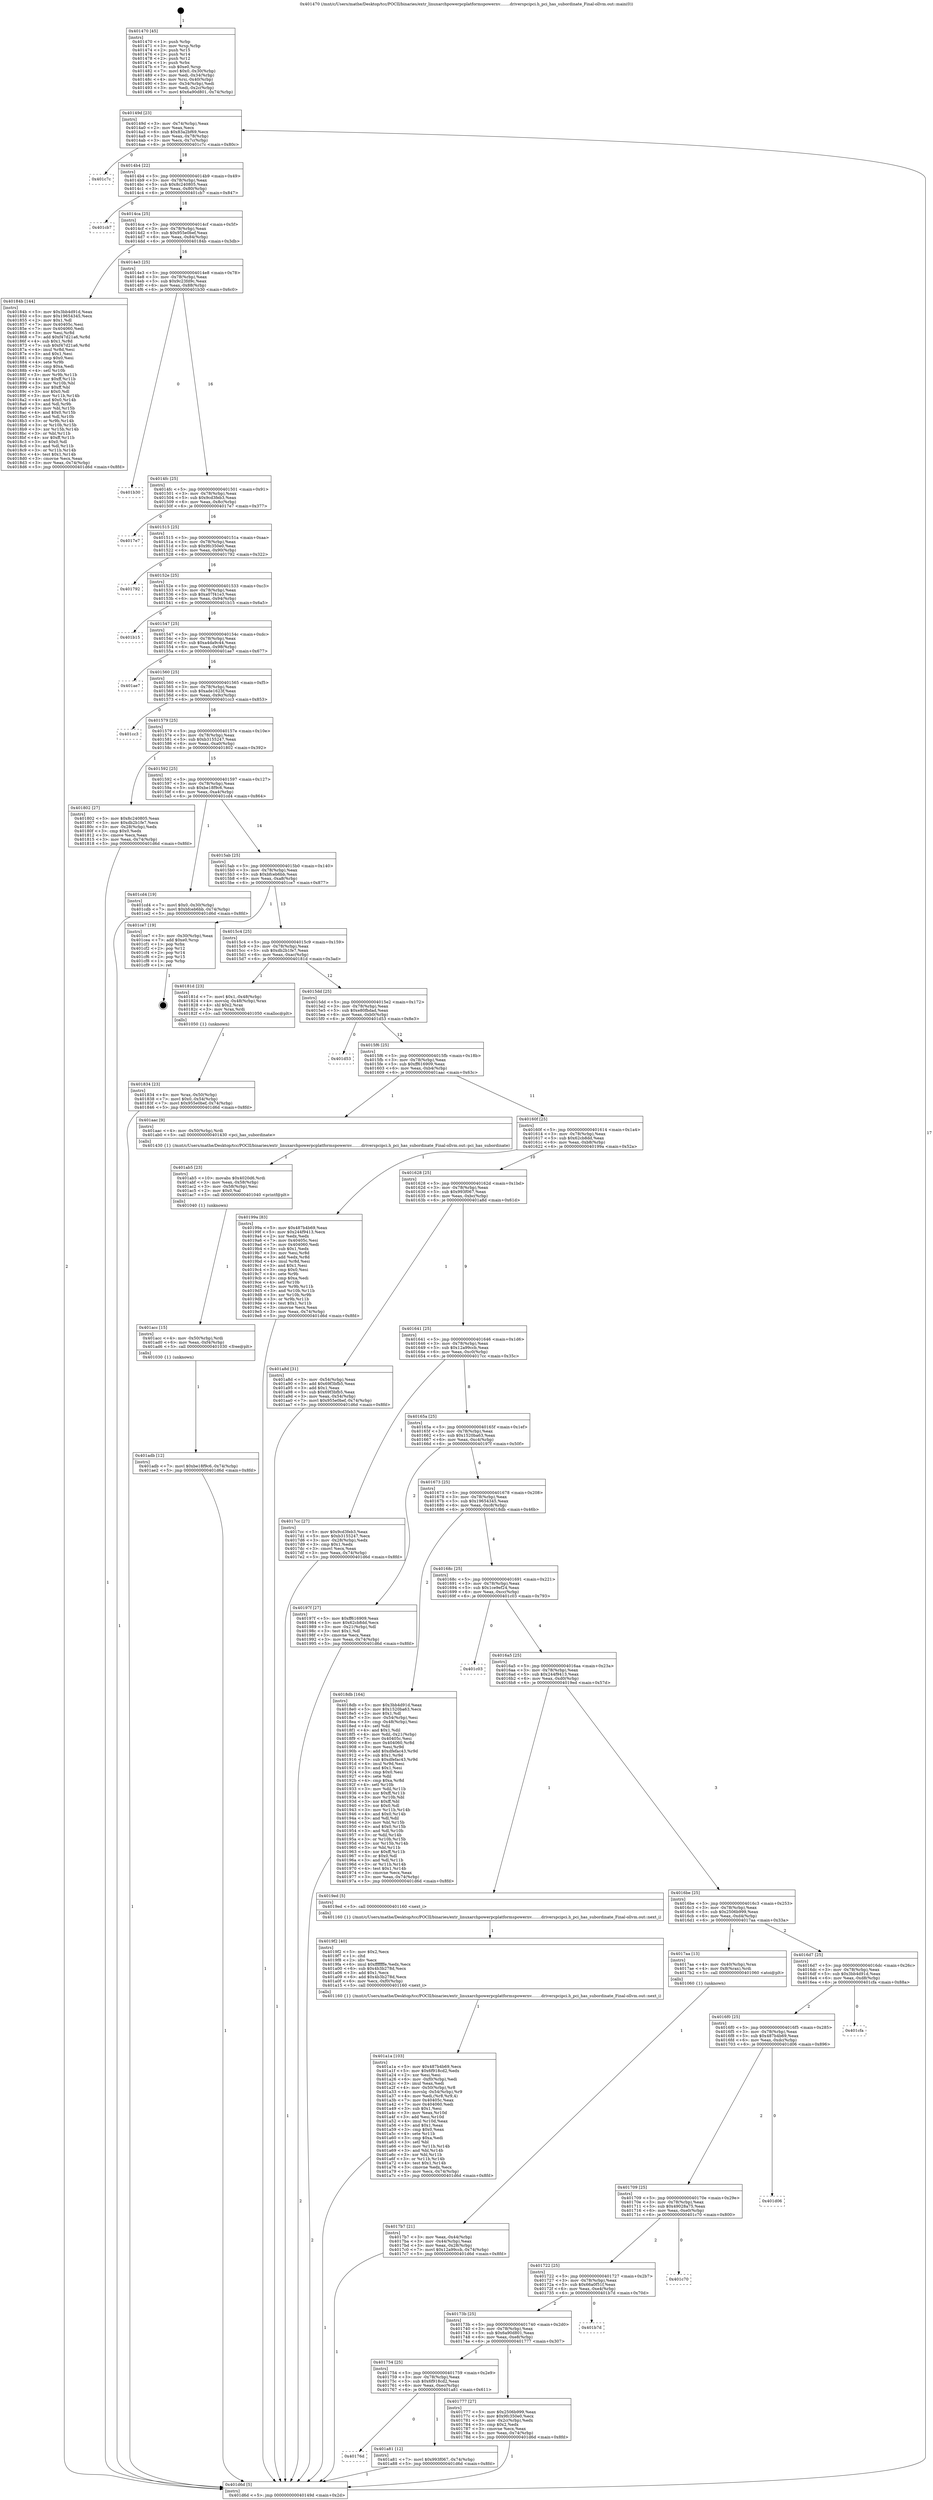 digraph "0x401470" {
  label = "0x401470 (/mnt/c/Users/mathe/Desktop/tcc/POCII/binaries/extr_linuxarchpowerpcplatformspowernv........driverspcipci.h_pci_has_subordinate_Final-ollvm.out::main(0))"
  labelloc = "t"
  node[shape=record]

  Entry [label="",width=0.3,height=0.3,shape=circle,fillcolor=black,style=filled]
  "0x40149d" [label="{
     0x40149d [23]\l
     | [instrs]\l
     &nbsp;&nbsp;0x40149d \<+3\>: mov -0x74(%rbp),%eax\l
     &nbsp;&nbsp;0x4014a0 \<+2\>: mov %eax,%ecx\l
     &nbsp;&nbsp;0x4014a2 \<+6\>: sub $0x83a2bf69,%ecx\l
     &nbsp;&nbsp;0x4014a8 \<+3\>: mov %eax,-0x78(%rbp)\l
     &nbsp;&nbsp;0x4014ab \<+3\>: mov %ecx,-0x7c(%rbp)\l
     &nbsp;&nbsp;0x4014ae \<+6\>: je 0000000000401c7c \<main+0x80c\>\l
  }"]
  "0x401c7c" [label="{
     0x401c7c\l
  }", style=dashed]
  "0x4014b4" [label="{
     0x4014b4 [22]\l
     | [instrs]\l
     &nbsp;&nbsp;0x4014b4 \<+5\>: jmp 00000000004014b9 \<main+0x49\>\l
     &nbsp;&nbsp;0x4014b9 \<+3\>: mov -0x78(%rbp),%eax\l
     &nbsp;&nbsp;0x4014bc \<+5\>: sub $0x8c240805,%eax\l
     &nbsp;&nbsp;0x4014c1 \<+3\>: mov %eax,-0x80(%rbp)\l
     &nbsp;&nbsp;0x4014c4 \<+6\>: je 0000000000401cb7 \<main+0x847\>\l
  }"]
  Exit [label="",width=0.3,height=0.3,shape=circle,fillcolor=black,style=filled,peripheries=2]
  "0x401cb7" [label="{
     0x401cb7\l
  }", style=dashed]
  "0x4014ca" [label="{
     0x4014ca [25]\l
     | [instrs]\l
     &nbsp;&nbsp;0x4014ca \<+5\>: jmp 00000000004014cf \<main+0x5f\>\l
     &nbsp;&nbsp;0x4014cf \<+3\>: mov -0x78(%rbp),%eax\l
     &nbsp;&nbsp;0x4014d2 \<+5\>: sub $0x955e0bef,%eax\l
     &nbsp;&nbsp;0x4014d7 \<+6\>: mov %eax,-0x84(%rbp)\l
     &nbsp;&nbsp;0x4014dd \<+6\>: je 000000000040184b \<main+0x3db\>\l
  }"]
  "0x401adb" [label="{
     0x401adb [12]\l
     | [instrs]\l
     &nbsp;&nbsp;0x401adb \<+7\>: movl $0xbe18f9c6,-0x74(%rbp)\l
     &nbsp;&nbsp;0x401ae2 \<+5\>: jmp 0000000000401d6d \<main+0x8fd\>\l
  }"]
  "0x40184b" [label="{
     0x40184b [144]\l
     | [instrs]\l
     &nbsp;&nbsp;0x40184b \<+5\>: mov $0x3bb4d91d,%eax\l
     &nbsp;&nbsp;0x401850 \<+5\>: mov $0x19654345,%ecx\l
     &nbsp;&nbsp;0x401855 \<+2\>: mov $0x1,%dl\l
     &nbsp;&nbsp;0x401857 \<+7\>: mov 0x40405c,%esi\l
     &nbsp;&nbsp;0x40185e \<+7\>: mov 0x404060,%edi\l
     &nbsp;&nbsp;0x401865 \<+3\>: mov %esi,%r8d\l
     &nbsp;&nbsp;0x401868 \<+7\>: add $0xf47d21a6,%r8d\l
     &nbsp;&nbsp;0x40186f \<+4\>: sub $0x1,%r8d\l
     &nbsp;&nbsp;0x401873 \<+7\>: sub $0xf47d21a6,%r8d\l
     &nbsp;&nbsp;0x40187a \<+4\>: imul %r8d,%esi\l
     &nbsp;&nbsp;0x40187e \<+3\>: and $0x1,%esi\l
     &nbsp;&nbsp;0x401881 \<+3\>: cmp $0x0,%esi\l
     &nbsp;&nbsp;0x401884 \<+4\>: sete %r9b\l
     &nbsp;&nbsp;0x401888 \<+3\>: cmp $0xa,%edi\l
     &nbsp;&nbsp;0x40188b \<+4\>: setl %r10b\l
     &nbsp;&nbsp;0x40188f \<+3\>: mov %r9b,%r11b\l
     &nbsp;&nbsp;0x401892 \<+4\>: xor $0xff,%r11b\l
     &nbsp;&nbsp;0x401896 \<+3\>: mov %r10b,%bl\l
     &nbsp;&nbsp;0x401899 \<+3\>: xor $0xff,%bl\l
     &nbsp;&nbsp;0x40189c \<+3\>: xor $0x0,%dl\l
     &nbsp;&nbsp;0x40189f \<+3\>: mov %r11b,%r14b\l
     &nbsp;&nbsp;0x4018a2 \<+4\>: and $0x0,%r14b\l
     &nbsp;&nbsp;0x4018a6 \<+3\>: and %dl,%r9b\l
     &nbsp;&nbsp;0x4018a9 \<+3\>: mov %bl,%r15b\l
     &nbsp;&nbsp;0x4018ac \<+4\>: and $0x0,%r15b\l
     &nbsp;&nbsp;0x4018b0 \<+3\>: and %dl,%r10b\l
     &nbsp;&nbsp;0x4018b3 \<+3\>: or %r9b,%r14b\l
     &nbsp;&nbsp;0x4018b6 \<+3\>: or %r10b,%r15b\l
     &nbsp;&nbsp;0x4018b9 \<+3\>: xor %r15b,%r14b\l
     &nbsp;&nbsp;0x4018bc \<+3\>: or %bl,%r11b\l
     &nbsp;&nbsp;0x4018bf \<+4\>: xor $0xff,%r11b\l
     &nbsp;&nbsp;0x4018c3 \<+3\>: or $0x0,%dl\l
     &nbsp;&nbsp;0x4018c6 \<+3\>: and %dl,%r11b\l
     &nbsp;&nbsp;0x4018c9 \<+3\>: or %r11b,%r14b\l
     &nbsp;&nbsp;0x4018cc \<+4\>: test $0x1,%r14b\l
     &nbsp;&nbsp;0x4018d0 \<+3\>: cmovne %ecx,%eax\l
     &nbsp;&nbsp;0x4018d3 \<+3\>: mov %eax,-0x74(%rbp)\l
     &nbsp;&nbsp;0x4018d6 \<+5\>: jmp 0000000000401d6d \<main+0x8fd\>\l
  }"]
  "0x4014e3" [label="{
     0x4014e3 [25]\l
     | [instrs]\l
     &nbsp;&nbsp;0x4014e3 \<+5\>: jmp 00000000004014e8 \<main+0x78\>\l
     &nbsp;&nbsp;0x4014e8 \<+3\>: mov -0x78(%rbp),%eax\l
     &nbsp;&nbsp;0x4014eb \<+5\>: sub $0x9c23fd9c,%eax\l
     &nbsp;&nbsp;0x4014f0 \<+6\>: mov %eax,-0x88(%rbp)\l
     &nbsp;&nbsp;0x4014f6 \<+6\>: je 0000000000401b30 \<main+0x6c0\>\l
  }"]
  "0x401acc" [label="{
     0x401acc [15]\l
     | [instrs]\l
     &nbsp;&nbsp;0x401acc \<+4\>: mov -0x50(%rbp),%rdi\l
     &nbsp;&nbsp;0x401ad0 \<+6\>: mov %eax,-0xf4(%rbp)\l
     &nbsp;&nbsp;0x401ad6 \<+5\>: call 0000000000401030 \<free@plt\>\l
     | [calls]\l
     &nbsp;&nbsp;0x401030 \{1\} (unknown)\l
  }"]
  "0x401b30" [label="{
     0x401b30\l
  }", style=dashed]
  "0x4014fc" [label="{
     0x4014fc [25]\l
     | [instrs]\l
     &nbsp;&nbsp;0x4014fc \<+5\>: jmp 0000000000401501 \<main+0x91\>\l
     &nbsp;&nbsp;0x401501 \<+3\>: mov -0x78(%rbp),%eax\l
     &nbsp;&nbsp;0x401504 \<+5\>: sub $0x9cd3feb3,%eax\l
     &nbsp;&nbsp;0x401509 \<+6\>: mov %eax,-0x8c(%rbp)\l
     &nbsp;&nbsp;0x40150f \<+6\>: je 00000000004017e7 \<main+0x377\>\l
  }"]
  "0x401ab5" [label="{
     0x401ab5 [23]\l
     | [instrs]\l
     &nbsp;&nbsp;0x401ab5 \<+10\>: movabs $0x4020d6,%rdi\l
     &nbsp;&nbsp;0x401abf \<+3\>: mov %eax,-0x58(%rbp)\l
     &nbsp;&nbsp;0x401ac2 \<+3\>: mov -0x58(%rbp),%esi\l
     &nbsp;&nbsp;0x401ac5 \<+2\>: mov $0x0,%al\l
     &nbsp;&nbsp;0x401ac7 \<+5\>: call 0000000000401040 \<printf@plt\>\l
     | [calls]\l
     &nbsp;&nbsp;0x401040 \{1\} (unknown)\l
  }"]
  "0x4017e7" [label="{
     0x4017e7\l
  }", style=dashed]
  "0x401515" [label="{
     0x401515 [25]\l
     | [instrs]\l
     &nbsp;&nbsp;0x401515 \<+5\>: jmp 000000000040151a \<main+0xaa\>\l
     &nbsp;&nbsp;0x40151a \<+3\>: mov -0x78(%rbp),%eax\l
     &nbsp;&nbsp;0x40151d \<+5\>: sub $0x9fc350e0,%eax\l
     &nbsp;&nbsp;0x401522 \<+6\>: mov %eax,-0x90(%rbp)\l
     &nbsp;&nbsp;0x401528 \<+6\>: je 0000000000401792 \<main+0x322\>\l
  }"]
  "0x40176d" [label="{
     0x40176d\l
  }", style=dashed]
  "0x401792" [label="{
     0x401792\l
  }", style=dashed]
  "0x40152e" [label="{
     0x40152e [25]\l
     | [instrs]\l
     &nbsp;&nbsp;0x40152e \<+5\>: jmp 0000000000401533 \<main+0xc3\>\l
     &nbsp;&nbsp;0x401533 \<+3\>: mov -0x78(%rbp),%eax\l
     &nbsp;&nbsp;0x401536 \<+5\>: sub $0xa07f41e3,%eax\l
     &nbsp;&nbsp;0x40153b \<+6\>: mov %eax,-0x94(%rbp)\l
     &nbsp;&nbsp;0x401541 \<+6\>: je 0000000000401b15 \<main+0x6a5\>\l
  }"]
  "0x401a81" [label="{
     0x401a81 [12]\l
     | [instrs]\l
     &nbsp;&nbsp;0x401a81 \<+7\>: movl $0x993f067,-0x74(%rbp)\l
     &nbsp;&nbsp;0x401a88 \<+5\>: jmp 0000000000401d6d \<main+0x8fd\>\l
  }"]
  "0x401b15" [label="{
     0x401b15\l
  }", style=dashed]
  "0x401547" [label="{
     0x401547 [25]\l
     | [instrs]\l
     &nbsp;&nbsp;0x401547 \<+5\>: jmp 000000000040154c \<main+0xdc\>\l
     &nbsp;&nbsp;0x40154c \<+3\>: mov -0x78(%rbp),%eax\l
     &nbsp;&nbsp;0x40154f \<+5\>: sub $0xa4da9c44,%eax\l
     &nbsp;&nbsp;0x401554 \<+6\>: mov %eax,-0x98(%rbp)\l
     &nbsp;&nbsp;0x40155a \<+6\>: je 0000000000401ae7 \<main+0x677\>\l
  }"]
  "0x401a1a" [label="{
     0x401a1a [103]\l
     | [instrs]\l
     &nbsp;&nbsp;0x401a1a \<+5\>: mov $0x487b4b69,%ecx\l
     &nbsp;&nbsp;0x401a1f \<+5\>: mov $0x6f918cd2,%edx\l
     &nbsp;&nbsp;0x401a24 \<+2\>: xor %esi,%esi\l
     &nbsp;&nbsp;0x401a26 \<+6\>: mov -0xf0(%rbp),%edi\l
     &nbsp;&nbsp;0x401a2c \<+3\>: imul %eax,%edi\l
     &nbsp;&nbsp;0x401a2f \<+4\>: mov -0x50(%rbp),%r8\l
     &nbsp;&nbsp;0x401a33 \<+4\>: movslq -0x54(%rbp),%r9\l
     &nbsp;&nbsp;0x401a37 \<+4\>: mov %edi,(%r8,%r9,4)\l
     &nbsp;&nbsp;0x401a3b \<+7\>: mov 0x40405c,%eax\l
     &nbsp;&nbsp;0x401a42 \<+7\>: mov 0x404060,%edi\l
     &nbsp;&nbsp;0x401a49 \<+3\>: sub $0x1,%esi\l
     &nbsp;&nbsp;0x401a4c \<+3\>: mov %eax,%r10d\l
     &nbsp;&nbsp;0x401a4f \<+3\>: add %esi,%r10d\l
     &nbsp;&nbsp;0x401a52 \<+4\>: imul %r10d,%eax\l
     &nbsp;&nbsp;0x401a56 \<+3\>: and $0x1,%eax\l
     &nbsp;&nbsp;0x401a59 \<+3\>: cmp $0x0,%eax\l
     &nbsp;&nbsp;0x401a5c \<+4\>: sete %r11b\l
     &nbsp;&nbsp;0x401a60 \<+3\>: cmp $0xa,%edi\l
     &nbsp;&nbsp;0x401a63 \<+3\>: setl %bl\l
     &nbsp;&nbsp;0x401a66 \<+3\>: mov %r11b,%r14b\l
     &nbsp;&nbsp;0x401a69 \<+3\>: and %bl,%r14b\l
     &nbsp;&nbsp;0x401a6c \<+3\>: xor %bl,%r11b\l
     &nbsp;&nbsp;0x401a6f \<+3\>: or %r11b,%r14b\l
     &nbsp;&nbsp;0x401a72 \<+4\>: test $0x1,%r14b\l
     &nbsp;&nbsp;0x401a76 \<+3\>: cmovne %edx,%ecx\l
     &nbsp;&nbsp;0x401a79 \<+3\>: mov %ecx,-0x74(%rbp)\l
     &nbsp;&nbsp;0x401a7c \<+5\>: jmp 0000000000401d6d \<main+0x8fd\>\l
  }"]
  "0x401ae7" [label="{
     0x401ae7\l
  }", style=dashed]
  "0x401560" [label="{
     0x401560 [25]\l
     | [instrs]\l
     &nbsp;&nbsp;0x401560 \<+5\>: jmp 0000000000401565 \<main+0xf5\>\l
     &nbsp;&nbsp;0x401565 \<+3\>: mov -0x78(%rbp),%eax\l
     &nbsp;&nbsp;0x401568 \<+5\>: sub $0xade1623f,%eax\l
     &nbsp;&nbsp;0x40156d \<+6\>: mov %eax,-0x9c(%rbp)\l
     &nbsp;&nbsp;0x401573 \<+6\>: je 0000000000401cc3 \<main+0x853\>\l
  }"]
  "0x4019f2" [label="{
     0x4019f2 [40]\l
     | [instrs]\l
     &nbsp;&nbsp;0x4019f2 \<+5\>: mov $0x2,%ecx\l
     &nbsp;&nbsp;0x4019f7 \<+1\>: cltd\l
     &nbsp;&nbsp;0x4019f8 \<+2\>: idiv %ecx\l
     &nbsp;&nbsp;0x4019fa \<+6\>: imul $0xfffffffe,%edx,%ecx\l
     &nbsp;&nbsp;0x401a00 \<+6\>: sub $0x4b3b278d,%ecx\l
     &nbsp;&nbsp;0x401a06 \<+3\>: add $0x1,%ecx\l
     &nbsp;&nbsp;0x401a09 \<+6\>: add $0x4b3b278d,%ecx\l
     &nbsp;&nbsp;0x401a0f \<+6\>: mov %ecx,-0xf0(%rbp)\l
     &nbsp;&nbsp;0x401a15 \<+5\>: call 0000000000401160 \<next_i\>\l
     | [calls]\l
     &nbsp;&nbsp;0x401160 \{1\} (/mnt/c/Users/mathe/Desktop/tcc/POCII/binaries/extr_linuxarchpowerpcplatformspowernv........driverspcipci.h_pci_has_subordinate_Final-ollvm.out::next_i)\l
  }"]
  "0x401cc3" [label="{
     0x401cc3\l
  }", style=dashed]
  "0x401579" [label="{
     0x401579 [25]\l
     | [instrs]\l
     &nbsp;&nbsp;0x401579 \<+5\>: jmp 000000000040157e \<main+0x10e\>\l
     &nbsp;&nbsp;0x40157e \<+3\>: mov -0x78(%rbp),%eax\l
     &nbsp;&nbsp;0x401581 \<+5\>: sub $0xb3155247,%eax\l
     &nbsp;&nbsp;0x401586 \<+6\>: mov %eax,-0xa0(%rbp)\l
     &nbsp;&nbsp;0x40158c \<+6\>: je 0000000000401802 \<main+0x392\>\l
  }"]
  "0x401834" [label="{
     0x401834 [23]\l
     | [instrs]\l
     &nbsp;&nbsp;0x401834 \<+4\>: mov %rax,-0x50(%rbp)\l
     &nbsp;&nbsp;0x401838 \<+7\>: movl $0x0,-0x54(%rbp)\l
     &nbsp;&nbsp;0x40183f \<+7\>: movl $0x955e0bef,-0x74(%rbp)\l
     &nbsp;&nbsp;0x401846 \<+5\>: jmp 0000000000401d6d \<main+0x8fd\>\l
  }"]
  "0x401802" [label="{
     0x401802 [27]\l
     | [instrs]\l
     &nbsp;&nbsp;0x401802 \<+5\>: mov $0x8c240805,%eax\l
     &nbsp;&nbsp;0x401807 \<+5\>: mov $0xdb2b1fe7,%ecx\l
     &nbsp;&nbsp;0x40180c \<+3\>: mov -0x28(%rbp),%edx\l
     &nbsp;&nbsp;0x40180f \<+3\>: cmp $0x0,%edx\l
     &nbsp;&nbsp;0x401812 \<+3\>: cmove %ecx,%eax\l
     &nbsp;&nbsp;0x401815 \<+3\>: mov %eax,-0x74(%rbp)\l
     &nbsp;&nbsp;0x401818 \<+5\>: jmp 0000000000401d6d \<main+0x8fd\>\l
  }"]
  "0x401592" [label="{
     0x401592 [25]\l
     | [instrs]\l
     &nbsp;&nbsp;0x401592 \<+5\>: jmp 0000000000401597 \<main+0x127\>\l
     &nbsp;&nbsp;0x401597 \<+3\>: mov -0x78(%rbp),%eax\l
     &nbsp;&nbsp;0x40159a \<+5\>: sub $0xbe18f9c6,%eax\l
     &nbsp;&nbsp;0x40159f \<+6\>: mov %eax,-0xa4(%rbp)\l
     &nbsp;&nbsp;0x4015a5 \<+6\>: je 0000000000401cd4 \<main+0x864\>\l
  }"]
  "0x4017b7" [label="{
     0x4017b7 [21]\l
     | [instrs]\l
     &nbsp;&nbsp;0x4017b7 \<+3\>: mov %eax,-0x44(%rbp)\l
     &nbsp;&nbsp;0x4017ba \<+3\>: mov -0x44(%rbp),%eax\l
     &nbsp;&nbsp;0x4017bd \<+3\>: mov %eax,-0x28(%rbp)\l
     &nbsp;&nbsp;0x4017c0 \<+7\>: movl $0x12a99ccb,-0x74(%rbp)\l
     &nbsp;&nbsp;0x4017c7 \<+5\>: jmp 0000000000401d6d \<main+0x8fd\>\l
  }"]
  "0x401cd4" [label="{
     0x401cd4 [19]\l
     | [instrs]\l
     &nbsp;&nbsp;0x401cd4 \<+7\>: movl $0x0,-0x30(%rbp)\l
     &nbsp;&nbsp;0x401cdb \<+7\>: movl $0xbfceb6bb,-0x74(%rbp)\l
     &nbsp;&nbsp;0x401ce2 \<+5\>: jmp 0000000000401d6d \<main+0x8fd\>\l
  }"]
  "0x4015ab" [label="{
     0x4015ab [25]\l
     | [instrs]\l
     &nbsp;&nbsp;0x4015ab \<+5\>: jmp 00000000004015b0 \<main+0x140\>\l
     &nbsp;&nbsp;0x4015b0 \<+3\>: mov -0x78(%rbp),%eax\l
     &nbsp;&nbsp;0x4015b3 \<+5\>: sub $0xbfceb6bb,%eax\l
     &nbsp;&nbsp;0x4015b8 \<+6\>: mov %eax,-0xa8(%rbp)\l
     &nbsp;&nbsp;0x4015be \<+6\>: je 0000000000401ce7 \<main+0x877\>\l
  }"]
  "0x401470" [label="{
     0x401470 [45]\l
     | [instrs]\l
     &nbsp;&nbsp;0x401470 \<+1\>: push %rbp\l
     &nbsp;&nbsp;0x401471 \<+3\>: mov %rsp,%rbp\l
     &nbsp;&nbsp;0x401474 \<+2\>: push %r15\l
     &nbsp;&nbsp;0x401476 \<+2\>: push %r14\l
     &nbsp;&nbsp;0x401478 \<+2\>: push %r12\l
     &nbsp;&nbsp;0x40147a \<+1\>: push %rbx\l
     &nbsp;&nbsp;0x40147b \<+7\>: sub $0xe0,%rsp\l
     &nbsp;&nbsp;0x401482 \<+7\>: movl $0x0,-0x30(%rbp)\l
     &nbsp;&nbsp;0x401489 \<+3\>: mov %edi,-0x34(%rbp)\l
     &nbsp;&nbsp;0x40148c \<+4\>: mov %rsi,-0x40(%rbp)\l
     &nbsp;&nbsp;0x401490 \<+3\>: mov -0x34(%rbp),%edi\l
     &nbsp;&nbsp;0x401493 \<+3\>: mov %edi,-0x2c(%rbp)\l
     &nbsp;&nbsp;0x401496 \<+7\>: movl $0x6a90d801,-0x74(%rbp)\l
  }"]
  "0x401ce7" [label="{
     0x401ce7 [19]\l
     | [instrs]\l
     &nbsp;&nbsp;0x401ce7 \<+3\>: mov -0x30(%rbp),%eax\l
     &nbsp;&nbsp;0x401cea \<+7\>: add $0xe0,%rsp\l
     &nbsp;&nbsp;0x401cf1 \<+1\>: pop %rbx\l
     &nbsp;&nbsp;0x401cf2 \<+2\>: pop %r12\l
     &nbsp;&nbsp;0x401cf4 \<+2\>: pop %r14\l
     &nbsp;&nbsp;0x401cf6 \<+2\>: pop %r15\l
     &nbsp;&nbsp;0x401cf8 \<+1\>: pop %rbp\l
     &nbsp;&nbsp;0x401cf9 \<+1\>: ret\l
  }"]
  "0x4015c4" [label="{
     0x4015c4 [25]\l
     | [instrs]\l
     &nbsp;&nbsp;0x4015c4 \<+5\>: jmp 00000000004015c9 \<main+0x159\>\l
     &nbsp;&nbsp;0x4015c9 \<+3\>: mov -0x78(%rbp),%eax\l
     &nbsp;&nbsp;0x4015cc \<+5\>: sub $0xdb2b1fe7,%eax\l
     &nbsp;&nbsp;0x4015d1 \<+6\>: mov %eax,-0xac(%rbp)\l
     &nbsp;&nbsp;0x4015d7 \<+6\>: je 000000000040181d \<main+0x3ad\>\l
  }"]
  "0x401d6d" [label="{
     0x401d6d [5]\l
     | [instrs]\l
     &nbsp;&nbsp;0x401d6d \<+5\>: jmp 000000000040149d \<main+0x2d\>\l
  }"]
  "0x40181d" [label="{
     0x40181d [23]\l
     | [instrs]\l
     &nbsp;&nbsp;0x40181d \<+7\>: movl $0x1,-0x48(%rbp)\l
     &nbsp;&nbsp;0x401824 \<+4\>: movslq -0x48(%rbp),%rax\l
     &nbsp;&nbsp;0x401828 \<+4\>: shl $0x2,%rax\l
     &nbsp;&nbsp;0x40182c \<+3\>: mov %rax,%rdi\l
     &nbsp;&nbsp;0x40182f \<+5\>: call 0000000000401050 \<malloc@plt\>\l
     | [calls]\l
     &nbsp;&nbsp;0x401050 \{1\} (unknown)\l
  }"]
  "0x4015dd" [label="{
     0x4015dd [25]\l
     | [instrs]\l
     &nbsp;&nbsp;0x4015dd \<+5\>: jmp 00000000004015e2 \<main+0x172\>\l
     &nbsp;&nbsp;0x4015e2 \<+3\>: mov -0x78(%rbp),%eax\l
     &nbsp;&nbsp;0x4015e5 \<+5\>: sub $0xe80fbdad,%eax\l
     &nbsp;&nbsp;0x4015ea \<+6\>: mov %eax,-0xb0(%rbp)\l
     &nbsp;&nbsp;0x4015f0 \<+6\>: je 0000000000401d53 \<main+0x8e3\>\l
  }"]
  "0x401754" [label="{
     0x401754 [25]\l
     | [instrs]\l
     &nbsp;&nbsp;0x401754 \<+5\>: jmp 0000000000401759 \<main+0x2e9\>\l
     &nbsp;&nbsp;0x401759 \<+3\>: mov -0x78(%rbp),%eax\l
     &nbsp;&nbsp;0x40175c \<+5\>: sub $0x6f918cd2,%eax\l
     &nbsp;&nbsp;0x401761 \<+6\>: mov %eax,-0xec(%rbp)\l
     &nbsp;&nbsp;0x401767 \<+6\>: je 0000000000401a81 \<main+0x611\>\l
  }"]
  "0x401d53" [label="{
     0x401d53\l
  }", style=dashed]
  "0x4015f6" [label="{
     0x4015f6 [25]\l
     | [instrs]\l
     &nbsp;&nbsp;0x4015f6 \<+5\>: jmp 00000000004015fb \<main+0x18b\>\l
     &nbsp;&nbsp;0x4015fb \<+3\>: mov -0x78(%rbp),%eax\l
     &nbsp;&nbsp;0x4015fe \<+5\>: sub $0xff616909,%eax\l
     &nbsp;&nbsp;0x401603 \<+6\>: mov %eax,-0xb4(%rbp)\l
     &nbsp;&nbsp;0x401609 \<+6\>: je 0000000000401aac \<main+0x63c\>\l
  }"]
  "0x401777" [label="{
     0x401777 [27]\l
     | [instrs]\l
     &nbsp;&nbsp;0x401777 \<+5\>: mov $0x2506b999,%eax\l
     &nbsp;&nbsp;0x40177c \<+5\>: mov $0x9fc350e0,%ecx\l
     &nbsp;&nbsp;0x401781 \<+3\>: mov -0x2c(%rbp),%edx\l
     &nbsp;&nbsp;0x401784 \<+3\>: cmp $0x2,%edx\l
     &nbsp;&nbsp;0x401787 \<+3\>: cmovne %ecx,%eax\l
     &nbsp;&nbsp;0x40178a \<+3\>: mov %eax,-0x74(%rbp)\l
     &nbsp;&nbsp;0x40178d \<+5\>: jmp 0000000000401d6d \<main+0x8fd\>\l
  }"]
  "0x401aac" [label="{
     0x401aac [9]\l
     | [instrs]\l
     &nbsp;&nbsp;0x401aac \<+4\>: mov -0x50(%rbp),%rdi\l
     &nbsp;&nbsp;0x401ab0 \<+5\>: call 0000000000401430 \<pci_has_subordinate\>\l
     | [calls]\l
     &nbsp;&nbsp;0x401430 \{1\} (/mnt/c/Users/mathe/Desktop/tcc/POCII/binaries/extr_linuxarchpowerpcplatformspowernv........driverspcipci.h_pci_has_subordinate_Final-ollvm.out::pci_has_subordinate)\l
  }"]
  "0x40160f" [label="{
     0x40160f [25]\l
     | [instrs]\l
     &nbsp;&nbsp;0x40160f \<+5\>: jmp 0000000000401614 \<main+0x1a4\>\l
     &nbsp;&nbsp;0x401614 \<+3\>: mov -0x78(%rbp),%eax\l
     &nbsp;&nbsp;0x401617 \<+5\>: sub $0x62cb8dd,%eax\l
     &nbsp;&nbsp;0x40161c \<+6\>: mov %eax,-0xb8(%rbp)\l
     &nbsp;&nbsp;0x401622 \<+6\>: je 000000000040199a \<main+0x52a\>\l
  }"]
  "0x40173b" [label="{
     0x40173b [25]\l
     | [instrs]\l
     &nbsp;&nbsp;0x40173b \<+5\>: jmp 0000000000401740 \<main+0x2d0\>\l
     &nbsp;&nbsp;0x401740 \<+3\>: mov -0x78(%rbp),%eax\l
     &nbsp;&nbsp;0x401743 \<+5\>: sub $0x6a90d801,%eax\l
     &nbsp;&nbsp;0x401748 \<+6\>: mov %eax,-0xe8(%rbp)\l
     &nbsp;&nbsp;0x40174e \<+6\>: je 0000000000401777 \<main+0x307\>\l
  }"]
  "0x40199a" [label="{
     0x40199a [83]\l
     | [instrs]\l
     &nbsp;&nbsp;0x40199a \<+5\>: mov $0x487b4b69,%eax\l
     &nbsp;&nbsp;0x40199f \<+5\>: mov $0x244f9413,%ecx\l
     &nbsp;&nbsp;0x4019a4 \<+2\>: xor %edx,%edx\l
     &nbsp;&nbsp;0x4019a6 \<+7\>: mov 0x40405c,%esi\l
     &nbsp;&nbsp;0x4019ad \<+7\>: mov 0x404060,%edi\l
     &nbsp;&nbsp;0x4019b4 \<+3\>: sub $0x1,%edx\l
     &nbsp;&nbsp;0x4019b7 \<+3\>: mov %esi,%r8d\l
     &nbsp;&nbsp;0x4019ba \<+3\>: add %edx,%r8d\l
     &nbsp;&nbsp;0x4019bd \<+4\>: imul %r8d,%esi\l
     &nbsp;&nbsp;0x4019c1 \<+3\>: and $0x1,%esi\l
     &nbsp;&nbsp;0x4019c4 \<+3\>: cmp $0x0,%esi\l
     &nbsp;&nbsp;0x4019c7 \<+4\>: sete %r9b\l
     &nbsp;&nbsp;0x4019cb \<+3\>: cmp $0xa,%edi\l
     &nbsp;&nbsp;0x4019ce \<+4\>: setl %r10b\l
     &nbsp;&nbsp;0x4019d2 \<+3\>: mov %r9b,%r11b\l
     &nbsp;&nbsp;0x4019d5 \<+3\>: and %r10b,%r11b\l
     &nbsp;&nbsp;0x4019d8 \<+3\>: xor %r10b,%r9b\l
     &nbsp;&nbsp;0x4019db \<+3\>: or %r9b,%r11b\l
     &nbsp;&nbsp;0x4019de \<+4\>: test $0x1,%r11b\l
     &nbsp;&nbsp;0x4019e2 \<+3\>: cmovne %ecx,%eax\l
     &nbsp;&nbsp;0x4019e5 \<+3\>: mov %eax,-0x74(%rbp)\l
     &nbsp;&nbsp;0x4019e8 \<+5\>: jmp 0000000000401d6d \<main+0x8fd\>\l
  }"]
  "0x401628" [label="{
     0x401628 [25]\l
     | [instrs]\l
     &nbsp;&nbsp;0x401628 \<+5\>: jmp 000000000040162d \<main+0x1bd\>\l
     &nbsp;&nbsp;0x40162d \<+3\>: mov -0x78(%rbp),%eax\l
     &nbsp;&nbsp;0x401630 \<+5\>: sub $0x993f067,%eax\l
     &nbsp;&nbsp;0x401635 \<+6\>: mov %eax,-0xbc(%rbp)\l
     &nbsp;&nbsp;0x40163b \<+6\>: je 0000000000401a8d \<main+0x61d\>\l
  }"]
  "0x401b7d" [label="{
     0x401b7d\l
  }", style=dashed]
  "0x401a8d" [label="{
     0x401a8d [31]\l
     | [instrs]\l
     &nbsp;&nbsp;0x401a8d \<+3\>: mov -0x54(%rbp),%eax\l
     &nbsp;&nbsp;0x401a90 \<+5\>: add $0x69f3bfb5,%eax\l
     &nbsp;&nbsp;0x401a95 \<+3\>: add $0x1,%eax\l
     &nbsp;&nbsp;0x401a98 \<+5\>: sub $0x69f3bfb5,%eax\l
     &nbsp;&nbsp;0x401a9d \<+3\>: mov %eax,-0x54(%rbp)\l
     &nbsp;&nbsp;0x401aa0 \<+7\>: movl $0x955e0bef,-0x74(%rbp)\l
     &nbsp;&nbsp;0x401aa7 \<+5\>: jmp 0000000000401d6d \<main+0x8fd\>\l
  }"]
  "0x401641" [label="{
     0x401641 [25]\l
     | [instrs]\l
     &nbsp;&nbsp;0x401641 \<+5\>: jmp 0000000000401646 \<main+0x1d6\>\l
     &nbsp;&nbsp;0x401646 \<+3\>: mov -0x78(%rbp),%eax\l
     &nbsp;&nbsp;0x401649 \<+5\>: sub $0x12a99ccb,%eax\l
     &nbsp;&nbsp;0x40164e \<+6\>: mov %eax,-0xc0(%rbp)\l
     &nbsp;&nbsp;0x401654 \<+6\>: je 00000000004017cc \<main+0x35c\>\l
  }"]
  "0x401722" [label="{
     0x401722 [25]\l
     | [instrs]\l
     &nbsp;&nbsp;0x401722 \<+5\>: jmp 0000000000401727 \<main+0x2b7\>\l
     &nbsp;&nbsp;0x401727 \<+3\>: mov -0x78(%rbp),%eax\l
     &nbsp;&nbsp;0x40172a \<+5\>: sub $0x66a0f51f,%eax\l
     &nbsp;&nbsp;0x40172f \<+6\>: mov %eax,-0xe4(%rbp)\l
     &nbsp;&nbsp;0x401735 \<+6\>: je 0000000000401b7d \<main+0x70d\>\l
  }"]
  "0x4017cc" [label="{
     0x4017cc [27]\l
     | [instrs]\l
     &nbsp;&nbsp;0x4017cc \<+5\>: mov $0x9cd3feb3,%eax\l
     &nbsp;&nbsp;0x4017d1 \<+5\>: mov $0xb3155247,%ecx\l
     &nbsp;&nbsp;0x4017d6 \<+3\>: mov -0x28(%rbp),%edx\l
     &nbsp;&nbsp;0x4017d9 \<+3\>: cmp $0x1,%edx\l
     &nbsp;&nbsp;0x4017dc \<+3\>: cmovl %ecx,%eax\l
     &nbsp;&nbsp;0x4017df \<+3\>: mov %eax,-0x74(%rbp)\l
     &nbsp;&nbsp;0x4017e2 \<+5\>: jmp 0000000000401d6d \<main+0x8fd\>\l
  }"]
  "0x40165a" [label="{
     0x40165a [25]\l
     | [instrs]\l
     &nbsp;&nbsp;0x40165a \<+5\>: jmp 000000000040165f \<main+0x1ef\>\l
     &nbsp;&nbsp;0x40165f \<+3\>: mov -0x78(%rbp),%eax\l
     &nbsp;&nbsp;0x401662 \<+5\>: sub $0x1520ba63,%eax\l
     &nbsp;&nbsp;0x401667 \<+6\>: mov %eax,-0xc4(%rbp)\l
     &nbsp;&nbsp;0x40166d \<+6\>: je 000000000040197f \<main+0x50f\>\l
  }"]
  "0x401c70" [label="{
     0x401c70\l
  }", style=dashed]
  "0x40197f" [label="{
     0x40197f [27]\l
     | [instrs]\l
     &nbsp;&nbsp;0x40197f \<+5\>: mov $0xff616909,%eax\l
     &nbsp;&nbsp;0x401984 \<+5\>: mov $0x62cb8dd,%ecx\l
     &nbsp;&nbsp;0x401989 \<+3\>: mov -0x21(%rbp),%dl\l
     &nbsp;&nbsp;0x40198c \<+3\>: test $0x1,%dl\l
     &nbsp;&nbsp;0x40198f \<+3\>: cmovne %ecx,%eax\l
     &nbsp;&nbsp;0x401992 \<+3\>: mov %eax,-0x74(%rbp)\l
     &nbsp;&nbsp;0x401995 \<+5\>: jmp 0000000000401d6d \<main+0x8fd\>\l
  }"]
  "0x401673" [label="{
     0x401673 [25]\l
     | [instrs]\l
     &nbsp;&nbsp;0x401673 \<+5\>: jmp 0000000000401678 \<main+0x208\>\l
     &nbsp;&nbsp;0x401678 \<+3\>: mov -0x78(%rbp),%eax\l
     &nbsp;&nbsp;0x40167b \<+5\>: sub $0x19654345,%eax\l
     &nbsp;&nbsp;0x401680 \<+6\>: mov %eax,-0xc8(%rbp)\l
     &nbsp;&nbsp;0x401686 \<+6\>: je 00000000004018db \<main+0x46b\>\l
  }"]
  "0x401709" [label="{
     0x401709 [25]\l
     | [instrs]\l
     &nbsp;&nbsp;0x401709 \<+5\>: jmp 000000000040170e \<main+0x29e\>\l
     &nbsp;&nbsp;0x40170e \<+3\>: mov -0x78(%rbp),%eax\l
     &nbsp;&nbsp;0x401711 \<+5\>: sub $0x49028a75,%eax\l
     &nbsp;&nbsp;0x401716 \<+6\>: mov %eax,-0xe0(%rbp)\l
     &nbsp;&nbsp;0x40171c \<+6\>: je 0000000000401c70 \<main+0x800\>\l
  }"]
  "0x4018db" [label="{
     0x4018db [164]\l
     | [instrs]\l
     &nbsp;&nbsp;0x4018db \<+5\>: mov $0x3bb4d91d,%eax\l
     &nbsp;&nbsp;0x4018e0 \<+5\>: mov $0x1520ba63,%ecx\l
     &nbsp;&nbsp;0x4018e5 \<+2\>: mov $0x1,%dl\l
     &nbsp;&nbsp;0x4018e7 \<+3\>: mov -0x54(%rbp),%esi\l
     &nbsp;&nbsp;0x4018ea \<+3\>: cmp -0x48(%rbp),%esi\l
     &nbsp;&nbsp;0x4018ed \<+4\>: setl %dil\l
     &nbsp;&nbsp;0x4018f1 \<+4\>: and $0x1,%dil\l
     &nbsp;&nbsp;0x4018f5 \<+4\>: mov %dil,-0x21(%rbp)\l
     &nbsp;&nbsp;0x4018f9 \<+7\>: mov 0x40405c,%esi\l
     &nbsp;&nbsp;0x401900 \<+8\>: mov 0x404060,%r8d\l
     &nbsp;&nbsp;0x401908 \<+3\>: mov %esi,%r9d\l
     &nbsp;&nbsp;0x40190b \<+7\>: add $0xdfefac43,%r9d\l
     &nbsp;&nbsp;0x401912 \<+4\>: sub $0x1,%r9d\l
     &nbsp;&nbsp;0x401916 \<+7\>: sub $0xdfefac43,%r9d\l
     &nbsp;&nbsp;0x40191d \<+4\>: imul %r9d,%esi\l
     &nbsp;&nbsp;0x401921 \<+3\>: and $0x1,%esi\l
     &nbsp;&nbsp;0x401924 \<+3\>: cmp $0x0,%esi\l
     &nbsp;&nbsp;0x401927 \<+4\>: sete %dil\l
     &nbsp;&nbsp;0x40192b \<+4\>: cmp $0xa,%r8d\l
     &nbsp;&nbsp;0x40192f \<+4\>: setl %r10b\l
     &nbsp;&nbsp;0x401933 \<+3\>: mov %dil,%r11b\l
     &nbsp;&nbsp;0x401936 \<+4\>: xor $0xff,%r11b\l
     &nbsp;&nbsp;0x40193a \<+3\>: mov %r10b,%bl\l
     &nbsp;&nbsp;0x40193d \<+3\>: xor $0xff,%bl\l
     &nbsp;&nbsp;0x401940 \<+3\>: xor $0x0,%dl\l
     &nbsp;&nbsp;0x401943 \<+3\>: mov %r11b,%r14b\l
     &nbsp;&nbsp;0x401946 \<+4\>: and $0x0,%r14b\l
     &nbsp;&nbsp;0x40194a \<+3\>: and %dl,%dil\l
     &nbsp;&nbsp;0x40194d \<+3\>: mov %bl,%r15b\l
     &nbsp;&nbsp;0x401950 \<+4\>: and $0x0,%r15b\l
     &nbsp;&nbsp;0x401954 \<+3\>: and %dl,%r10b\l
     &nbsp;&nbsp;0x401957 \<+3\>: or %dil,%r14b\l
     &nbsp;&nbsp;0x40195a \<+3\>: or %r10b,%r15b\l
     &nbsp;&nbsp;0x40195d \<+3\>: xor %r15b,%r14b\l
     &nbsp;&nbsp;0x401960 \<+3\>: or %bl,%r11b\l
     &nbsp;&nbsp;0x401963 \<+4\>: xor $0xff,%r11b\l
     &nbsp;&nbsp;0x401967 \<+3\>: or $0x0,%dl\l
     &nbsp;&nbsp;0x40196a \<+3\>: and %dl,%r11b\l
     &nbsp;&nbsp;0x40196d \<+3\>: or %r11b,%r14b\l
     &nbsp;&nbsp;0x401970 \<+4\>: test $0x1,%r14b\l
     &nbsp;&nbsp;0x401974 \<+3\>: cmovne %ecx,%eax\l
     &nbsp;&nbsp;0x401977 \<+3\>: mov %eax,-0x74(%rbp)\l
     &nbsp;&nbsp;0x40197a \<+5\>: jmp 0000000000401d6d \<main+0x8fd\>\l
  }"]
  "0x40168c" [label="{
     0x40168c [25]\l
     | [instrs]\l
     &nbsp;&nbsp;0x40168c \<+5\>: jmp 0000000000401691 \<main+0x221\>\l
     &nbsp;&nbsp;0x401691 \<+3\>: mov -0x78(%rbp),%eax\l
     &nbsp;&nbsp;0x401694 \<+5\>: sub $0x1ce9ef24,%eax\l
     &nbsp;&nbsp;0x401699 \<+6\>: mov %eax,-0xcc(%rbp)\l
     &nbsp;&nbsp;0x40169f \<+6\>: je 0000000000401c03 \<main+0x793\>\l
  }"]
  "0x401d06" [label="{
     0x401d06\l
  }", style=dashed]
  "0x401c03" [label="{
     0x401c03\l
  }", style=dashed]
  "0x4016a5" [label="{
     0x4016a5 [25]\l
     | [instrs]\l
     &nbsp;&nbsp;0x4016a5 \<+5\>: jmp 00000000004016aa \<main+0x23a\>\l
     &nbsp;&nbsp;0x4016aa \<+3\>: mov -0x78(%rbp),%eax\l
     &nbsp;&nbsp;0x4016ad \<+5\>: sub $0x244f9413,%eax\l
     &nbsp;&nbsp;0x4016b2 \<+6\>: mov %eax,-0xd0(%rbp)\l
     &nbsp;&nbsp;0x4016b8 \<+6\>: je 00000000004019ed \<main+0x57d\>\l
  }"]
  "0x4016f0" [label="{
     0x4016f0 [25]\l
     | [instrs]\l
     &nbsp;&nbsp;0x4016f0 \<+5\>: jmp 00000000004016f5 \<main+0x285\>\l
     &nbsp;&nbsp;0x4016f5 \<+3\>: mov -0x78(%rbp),%eax\l
     &nbsp;&nbsp;0x4016f8 \<+5\>: sub $0x487b4b69,%eax\l
     &nbsp;&nbsp;0x4016fd \<+6\>: mov %eax,-0xdc(%rbp)\l
     &nbsp;&nbsp;0x401703 \<+6\>: je 0000000000401d06 \<main+0x896\>\l
  }"]
  "0x4019ed" [label="{
     0x4019ed [5]\l
     | [instrs]\l
     &nbsp;&nbsp;0x4019ed \<+5\>: call 0000000000401160 \<next_i\>\l
     | [calls]\l
     &nbsp;&nbsp;0x401160 \{1\} (/mnt/c/Users/mathe/Desktop/tcc/POCII/binaries/extr_linuxarchpowerpcplatformspowernv........driverspcipci.h_pci_has_subordinate_Final-ollvm.out::next_i)\l
  }"]
  "0x4016be" [label="{
     0x4016be [25]\l
     | [instrs]\l
     &nbsp;&nbsp;0x4016be \<+5\>: jmp 00000000004016c3 \<main+0x253\>\l
     &nbsp;&nbsp;0x4016c3 \<+3\>: mov -0x78(%rbp),%eax\l
     &nbsp;&nbsp;0x4016c6 \<+5\>: sub $0x2506b999,%eax\l
     &nbsp;&nbsp;0x4016cb \<+6\>: mov %eax,-0xd4(%rbp)\l
     &nbsp;&nbsp;0x4016d1 \<+6\>: je 00000000004017aa \<main+0x33a\>\l
  }"]
  "0x401cfa" [label="{
     0x401cfa\l
  }", style=dashed]
  "0x4017aa" [label="{
     0x4017aa [13]\l
     | [instrs]\l
     &nbsp;&nbsp;0x4017aa \<+4\>: mov -0x40(%rbp),%rax\l
     &nbsp;&nbsp;0x4017ae \<+4\>: mov 0x8(%rax),%rdi\l
     &nbsp;&nbsp;0x4017b2 \<+5\>: call 0000000000401060 \<atoi@plt\>\l
     | [calls]\l
     &nbsp;&nbsp;0x401060 \{1\} (unknown)\l
  }"]
  "0x4016d7" [label="{
     0x4016d7 [25]\l
     | [instrs]\l
     &nbsp;&nbsp;0x4016d7 \<+5\>: jmp 00000000004016dc \<main+0x26c\>\l
     &nbsp;&nbsp;0x4016dc \<+3\>: mov -0x78(%rbp),%eax\l
     &nbsp;&nbsp;0x4016df \<+5\>: sub $0x3bb4d91d,%eax\l
     &nbsp;&nbsp;0x4016e4 \<+6\>: mov %eax,-0xd8(%rbp)\l
     &nbsp;&nbsp;0x4016ea \<+6\>: je 0000000000401cfa \<main+0x88a\>\l
  }"]
  Entry -> "0x401470" [label=" 1"]
  "0x40149d" -> "0x401c7c" [label=" 0"]
  "0x40149d" -> "0x4014b4" [label=" 18"]
  "0x401ce7" -> Exit [label=" 1"]
  "0x4014b4" -> "0x401cb7" [label=" 0"]
  "0x4014b4" -> "0x4014ca" [label=" 18"]
  "0x401cd4" -> "0x401d6d" [label=" 1"]
  "0x4014ca" -> "0x40184b" [label=" 2"]
  "0x4014ca" -> "0x4014e3" [label=" 16"]
  "0x401adb" -> "0x401d6d" [label=" 1"]
  "0x4014e3" -> "0x401b30" [label=" 0"]
  "0x4014e3" -> "0x4014fc" [label=" 16"]
  "0x401acc" -> "0x401adb" [label=" 1"]
  "0x4014fc" -> "0x4017e7" [label=" 0"]
  "0x4014fc" -> "0x401515" [label=" 16"]
  "0x401ab5" -> "0x401acc" [label=" 1"]
  "0x401515" -> "0x401792" [label=" 0"]
  "0x401515" -> "0x40152e" [label=" 16"]
  "0x401aac" -> "0x401ab5" [label=" 1"]
  "0x40152e" -> "0x401b15" [label=" 0"]
  "0x40152e" -> "0x401547" [label=" 16"]
  "0x401a8d" -> "0x401d6d" [label=" 1"]
  "0x401547" -> "0x401ae7" [label=" 0"]
  "0x401547" -> "0x401560" [label=" 16"]
  "0x401754" -> "0x40176d" [label=" 0"]
  "0x401560" -> "0x401cc3" [label=" 0"]
  "0x401560" -> "0x401579" [label=" 16"]
  "0x401754" -> "0x401a81" [label=" 1"]
  "0x401579" -> "0x401802" [label=" 1"]
  "0x401579" -> "0x401592" [label=" 15"]
  "0x401a81" -> "0x401d6d" [label=" 1"]
  "0x401592" -> "0x401cd4" [label=" 1"]
  "0x401592" -> "0x4015ab" [label=" 14"]
  "0x401a1a" -> "0x401d6d" [label=" 1"]
  "0x4015ab" -> "0x401ce7" [label=" 1"]
  "0x4015ab" -> "0x4015c4" [label=" 13"]
  "0x4019f2" -> "0x401a1a" [label=" 1"]
  "0x4015c4" -> "0x40181d" [label=" 1"]
  "0x4015c4" -> "0x4015dd" [label=" 12"]
  "0x4019ed" -> "0x4019f2" [label=" 1"]
  "0x4015dd" -> "0x401d53" [label=" 0"]
  "0x4015dd" -> "0x4015f6" [label=" 12"]
  "0x40199a" -> "0x401d6d" [label=" 1"]
  "0x4015f6" -> "0x401aac" [label=" 1"]
  "0x4015f6" -> "0x40160f" [label=" 11"]
  "0x40197f" -> "0x401d6d" [label=" 2"]
  "0x40160f" -> "0x40199a" [label=" 1"]
  "0x40160f" -> "0x401628" [label=" 10"]
  "0x40184b" -> "0x401d6d" [label=" 2"]
  "0x401628" -> "0x401a8d" [label=" 1"]
  "0x401628" -> "0x401641" [label=" 9"]
  "0x401834" -> "0x401d6d" [label=" 1"]
  "0x401641" -> "0x4017cc" [label=" 1"]
  "0x401641" -> "0x40165a" [label=" 8"]
  "0x401802" -> "0x401d6d" [label=" 1"]
  "0x40165a" -> "0x40197f" [label=" 2"]
  "0x40165a" -> "0x401673" [label=" 6"]
  "0x4017cc" -> "0x401d6d" [label=" 1"]
  "0x401673" -> "0x4018db" [label=" 2"]
  "0x401673" -> "0x40168c" [label=" 4"]
  "0x4017aa" -> "0x4017b7" [label=" 1"]
  "0x40168c" -> "0x401c03" [label=" 0"]
  "0x40168c" -> "0x4016a5" [label=" 4"]
  "0x401d6d" -> "0x40149d" [label=" 17"]
  "0x4016a5" -> "0x4019ed" [label=" 1"]
  "0x4016a5" -> "0x4016be" [label=" 3"]
  "0x401777" -> "0x401d6d" [label=" 1"]
  "0x4016be" -> "0x4017aa" [label=" 1"]
  "0x4016be" -> "0x4016d7" [label=" 2"]
  "0x40173b" -> "0x401754" [label=" 1"]
  "0x4016d7" -> "0x401cfa" [label=" 0"]
  "0x4016d7" -> "0x4016f0" [label=" 2"]
  "0x401470" -> "0x40149d" [label=" 1"]
  "0x4016f0" -> "0x401d06" [label=" 0"]
  "0x4016f0" -> "0x401709" [label=" 2"]
  "0x4017b7" -> "0x401d6d" [label=" 1"]
  "0x401709" -> "0x401c70" [label=" 0"]
  "0x401709" -> "0x401722" [label=" 2"]
  "0x40181d" -> "0x401834" [label=" 1"]
  "0x401722" -> "0x401b7d" [label=" 0"]
  "0x401722" -> "0x40173b" [label=" 2"]
  "0x4018db" -> "0x401d6d" [label=" 2"]
  "0x40173b" -> "0x401777" [label=" 1"]
}
